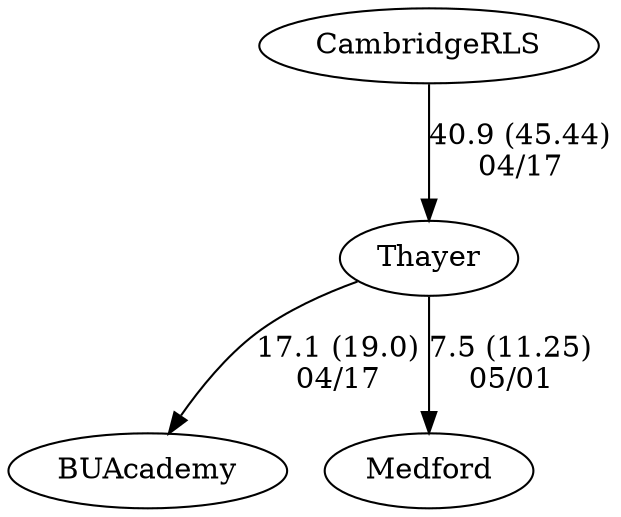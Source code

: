 digraph boys1foursThayer {CambridgeRLS [URL="boys1foursThayerCambridgeRLS.html"];BUAcademy [URL="boys1foursThayerBUAcademy.html"];Thayer [URL="boys1foursThayerThayer.html"];Medford [URL="boys1foursThayerMedford.html"];Thayer -> Medford[label="7.5 (11.25)
05/01", weight="93", tooltip="NEIRA Boys & Girls Fours,Neponset Rowing Club vs Thayer vs Medford High School vs Dexter Southfield			
Distance: 1000m Conditions: Calm with slight tailwind for all races Comments: Thank you to Neponset Rowing Club for hosting.
None", URL="https://www.row2k.com/results/resultspage.cfm?UID=A0D8E23B33FA4A1CD9EE0595C6E7A2A5&cat=5", random="random"]; 
CambridgeRLS -> Thayer[label="40.9 (45.44)
04/17", weight="60", tooltip="NEIRA Boys Fours,CRLS vs Thayer Academy, BU Academy			
Distance: 1350 Conditions: Cross headwind for first 2/3 of race, mellowing out in the last 1/3. Comments: Thanks to BU Academy for joining, and thanks to Thayer for making the trip. Excellent effort from all crews.
None", URL="https://www.row2k.com/results/resultspage.cfm?UID=5AC13C0A039EE6AFC8E97E47C247F44E&cat=1", random="random"]; 
Thayer -> BUAcademy[label="17.1 (19.0)
04/17", weight="83", tooltip="NEIRA Boys Fours,CRLS vs Thayer Academy, BU Academy			
Distance: 1350 Conditions: Cross headwind for first 2/3 of race, mellowing out in the last 1/3. Comments: Thanks to BU Academy for joining, and thanks to Thayer for making the trip. Excellent effort from all crews.
None", URL="https://www.row2k.com/results/resultspage.cfm?UID=5AC13C0A039EE6AFC8E97E47C247F44E&cat=1", random="random"]}